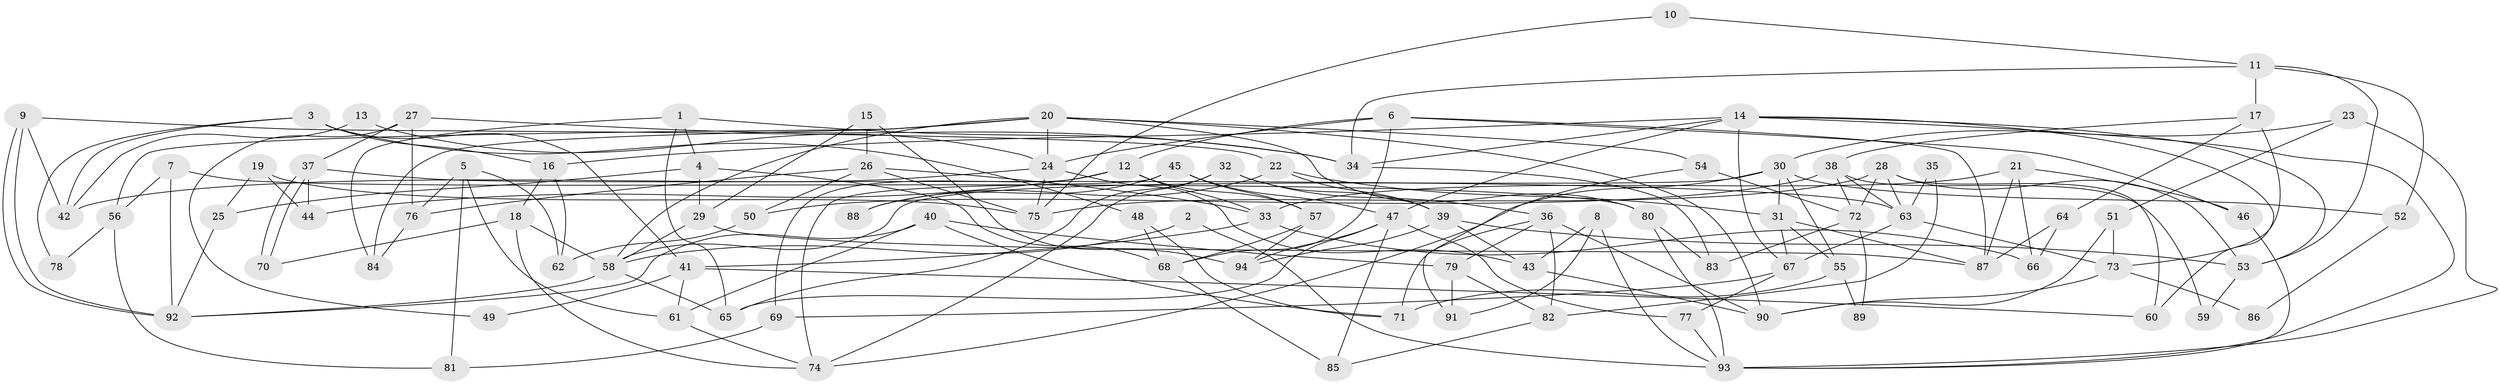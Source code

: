 // Generated by graph-tools (version 1.1) at 2025/01/03/09/25 03:01:57]
// undirected, 94 vertices, 188 edges
graph export_dot {
graph [start="1"]
  node [color=gray90,style=filled];
  1;
  2;
  3;
  4;
  5;
  6;
  7;
  8;
  9;
  10;
  11;
  12;
  13;
  14;
  15;
  16;
  17;
  18;
  19;
  20;
  21;
  22;
  23;
  24;
  25;
  26;
  27;
  28;
  29;
  30;
  31;
  32;
  33;
  34;
  35;
  36;
  37;
  38;
  39;
  40;
  41;
  42;
  43;
  44;
  45;
  46;
  47;
  48;
  49;
  50;
  51;
  52;
  53;
  54;
  55;
  56;
  57;
  58;
  59;
  60;
  61;
  62;
  63;
  64;
  65;
  66;
  67;
  68;
  69;
  70;
  71;
  72;
  73;
  74;
  75;
  76;
  77;
  78;
  79;
  80;
  81;
  82;
  83;
  84;
  85;
  86;
  87;
  88;
  89;
  90;
  91;
  92;
  93;
  94;
  1 -- 34;
  1 -- 65;
  1 -- 4;
  1 -- 84;
  2 -- 93;
  2 -- 58;
  3 -- 41;
  3 -- 16;
  3 -- 42;
  3 -- 48;
  3 -- 78;
  4 -- 29;
  4 -- 25;
  4 -- 68;
  5 -- 81;
  5 -- 76;
  5 -- 61;
  5 -- 62;
  6 -- 68;
  6 -- 12;
  6 -- 24;
  6 -- 46;
  6 -- 87;
  7 -- 92;
  7 -- 80;
  7 -- 56;
  8 -- 91;
  8 -- 93;
  8 -- 43;
  9 -- 92;
  9 -- 92;
  9 -- 42;
  9 -- 22;
  10 -- 75;
  10 -- 11;
  11 -- 34;
  11 -- 53;
  11 -- 17;
  11 -- 52;
  12 -- 57;
  12 -- 33;
  12 -- 44;
  12 -- 69;
  13 -- 42;
  13 -- 24;
  14 -- 67;
  14 -- 34;
  14 -- 16;
  14 -- 47;
  14 -- 53;
  14 -- 60;
  14 -- 93;
  15 -- 26;
  15 -- 94;
  15 -- 29;
  16 -- 18;
  16 -- 62;
  17 -- 38;
  17 -- 64;
  17 -- 73;
  18 -- 58;
  18 -- 74;
  18 -- 70;
  19 -- 44;
  19 -- 25;
  19 -- 75;
  20 -- 24;
  20 -- 90;
  20 -- 54;
  20 -- 56;
  20 -- 58;
  20 -- 80;
  20 -- 84;
  21 -- 46;
  21 -- 66;
  21 -- 33;
  21 -- 87;
  22 -- 39;
  22 -- 31;
  22 -- 88;
  23 -- 93;
  23 -- 30;
  23 -- 51;
  24 -- 43;
  24 -- 42;
  24 -- 75;
  25 -- 92;
  26 -- 75;
  26 -- 33;
  26 -- 50;
  26 -- 76;
  27 -- 76;
  27 -- 37;
  27 -- 34;
  27 -- 49;
  28 -- 75;
  28 -- 53;
  28 -- 60;
  28 -- 63;
  28 -- 72;
  29 -- 87;
  29 -- 58;
  30 -- 31;
  30 -- 58;
  30 -- 52;
  30 -- 55;
  30 -- 74;
  31 -- 87;
  31 -- 55;
  31 -- 67;
  32 -- 65;
  32 -- 74;
  32 -- 36;
  32 -- 39;
  33 -- 41;
  33 -- 66;
  34 -- 83;
  35 -- 82;
  35 -- 63;
  36 -- 71;
  36 -- 79;
  36 -- 82;
  36 -- 90;
  37 -- 70;
  37 -- 70;
  37 -- 63;
  37 -- 44;
  38 -- 50;
  38 -- 63;
  38 -- 59;
  38 -- 72;
  39 -- 43;
  39 -- 53;
  39 -- 94;
  40 -- 79;
  40 -- 92;
  40 -- 61;
  40 -- 71;
  41 -- 61;
  41 -- 60;
  41 -- 49;
  43 -- 90;
  45 -- 57;
  45 -- 74;
  45 -- 47;
  45 -- 88;
  46 -- 93;
  47 -- 65;
  47 -- 77;
  47 -- 85;
  47 -- 94;
  48 -- 71;
  48 -- 68;
  50 -- 62;
  51 -- 90;
  51 -- 73;
  52 -- 86;
  53 -- 59;
  54 -- 72;
  54 -- 91;
  55 -- 71;
  55 -- 89;
  56 -- 78;
  56 -- 81;
  57 -- 94;
  57 -- 68;
  58 -- 65;
  58 -- 92;
  61 -- 74;
  63 -- 73;
  63 -- 67;
  64 -- 87;
  64 -- 66;
  67 -- 69;
  67 -- 77;
  68 -- 85;
  69 -- 81;
  72 -- 83;
  72 -- 89;
  73 -- 86;
  73 -- 90;
  76 -- 84;
  77 -- 93;
  79 -- 82;
  79 -- 91;
  80 -- 93;
  80 -- 83;
  82 -- 85;
}
